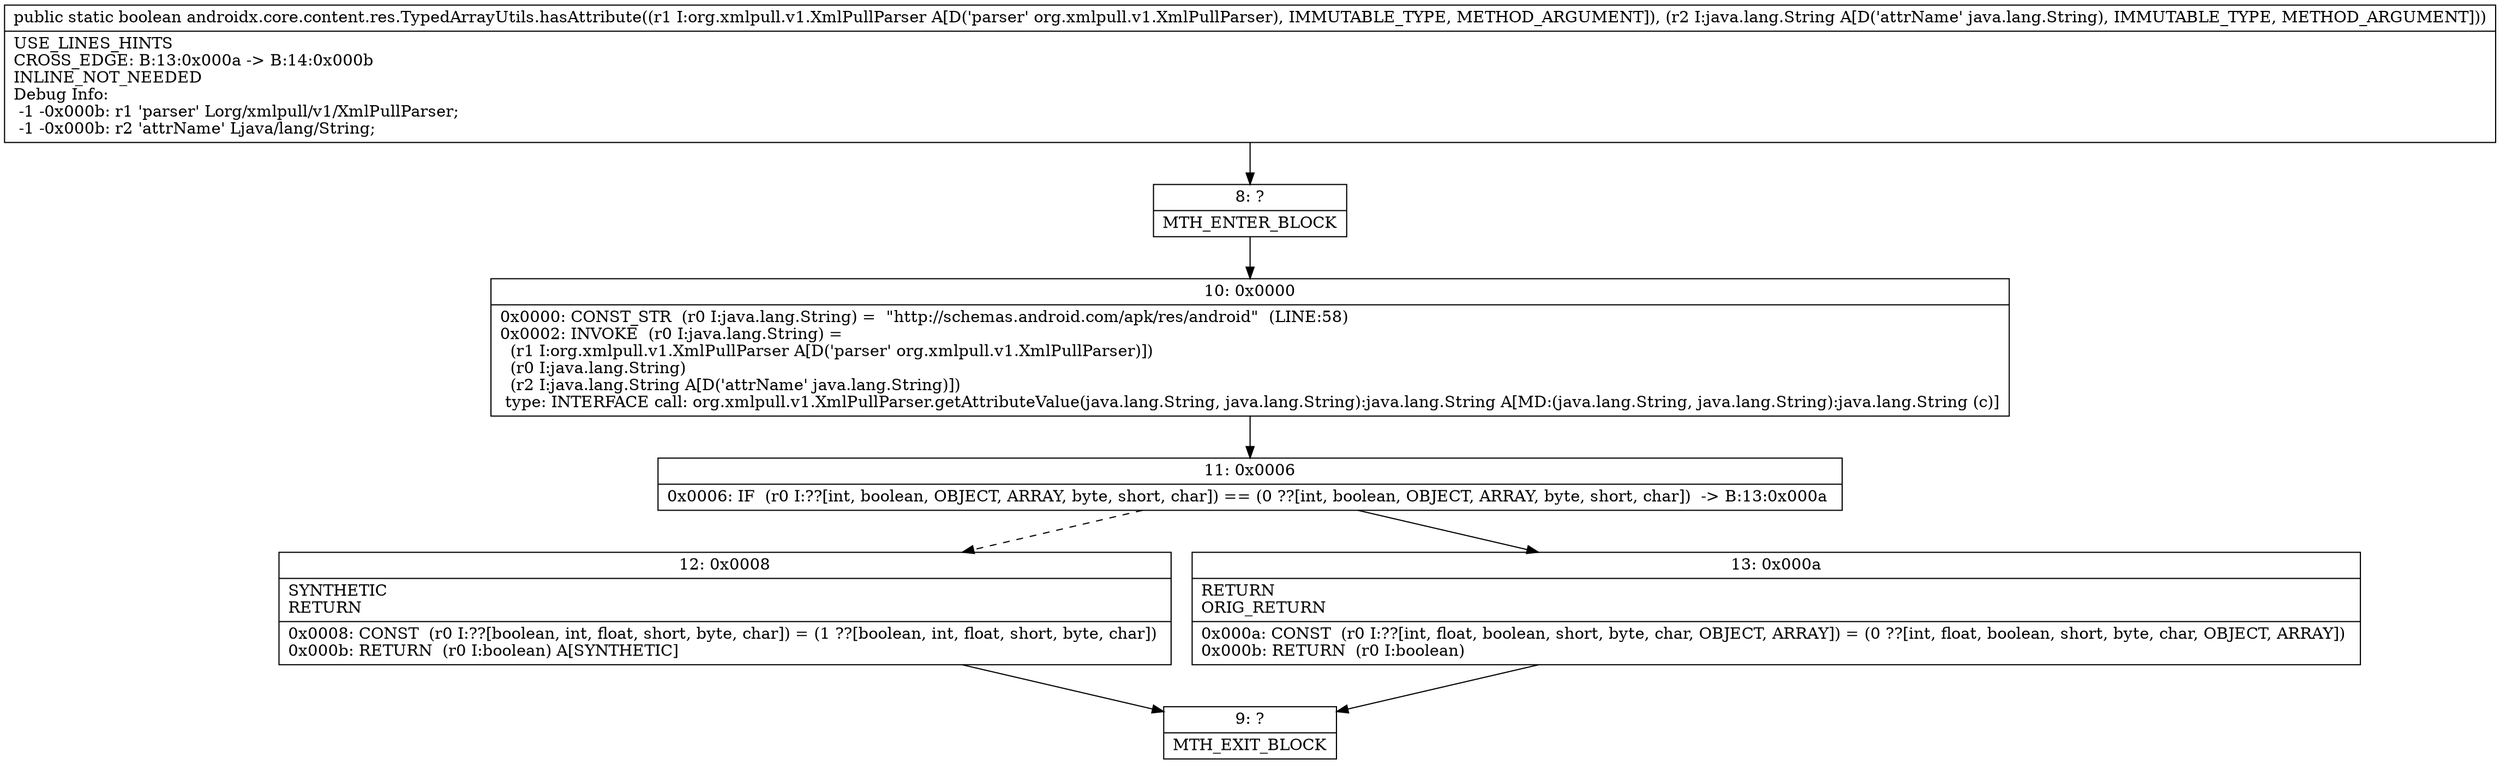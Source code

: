 digraph "CFG forandroidx.core.content.res.TypedArrayUtils.hasAttribute(Lorg\/xmlpull\/v1\/XmlPullParser;Ljava\/lang\/String;)Z" {
Node_8 [shape=record,label="{8\:\ ?|MTH_ENTER_BLOCK\l}"];
Node_10 [shape=record,label="{10\:\ 0x0000|0x0000: CONST_STR  (r0 I:java.lang.String) =  \"http:\/\/schemas.android.com\/apk\/res\/android\"  (LINE:58)\l0x0002: INVOKE  (r0 I:java.lang.String) = \l  (r1 I:org.xmlpull.v1.XmlPullParser A[D('parser' org.xmlpull.v1.XmlPullParser)])\l  (r0 I:java.lang.String)\l  (r2 I:java.lang.String A[D('attrName' java.lang.String)])\l type: INTERFACE call: org.xmlpull.v1.XmlPullParser.getAttributeValue(java.lang.String, java.lang.String):java.lang.String A[MD:(java.lang.String, java.lang.String):java.lang.String (c)]\l}"];
Node_11 [shape=record,label="{11\:\ 0x0006|0x0006: IF  (r0 I:??[int, boolean, OBJECT, ARRAY, byte, short, char]) == (0 ??[int, boolean, OBJECT, ARRAY, byte, short, char])  \-\> B:13:0x000a \l}"];
Node_12 [shape=record,label="{12\:\ 0x0008|SYNTHETIC\lRETURN\l|0x0008: CONST  (r0 I:??[boolean, int, float, short, byte, char]) = (1 ??[boolean, int, float, short, byte, char]) \l0x000b: RETURN  (r0 I:boolean) A[SYNTHETIC]\l}"];
Node_9 [shape=record,label="{9\:\ ?|MTH_EXIT_BLOCK\l}"];
Node_13 [shape=record,label="{13\:\ 0x000a|RETURN\lORIG_RETURN\l|0x000a: CONST  (r0 I:??[int, float, boolean, short, byte, char, OBJECT, ARRAY]) = (0 ??[int, float, boolean, short, byte, char, OBJECT, ARRAY]) \l0x000b: RETURN  (r0 I:boolean) \l}"];
MethodNode[shape=record,label="{public static boolean androidx.core.content.res.TypedArrayUtils.hasAttribute((r1 I:org.xmlpull.v1.XmlPullParser A[D('parser' org.xmlpull.v1.XmlPullParser), IMMUTABLE_TYPE, METHOD_ARGUMENT]), (r2 I:java.lang.String A[D('attrName' java.lang.String), IMMUTABLE_TYPE, METHOD_ARGUMENT]))  | USE_LINES_HINTS\lCROSS_EDGE: B:13:0x000a \-\> B:14:0x000b\lINLINE_NOT_NEEDED\lDebug Info:\l  \-1 \-0x000b: r1 'parser' Lorg\/xmlpull\/v1\/XmlPullParser;\l  \-1 \-0x000b: r2 'attrName' Ljava\/lang\/String;\l}"];
MethodNode -> Node_8;Node_8 -> Node_10;
Node_10 -> Node_11;
Node_11 -> Node_12[style=dashed];
Node_11 -> Node_13;
Node_12 -> Node_9;
Node_13 -> Node_9;
}

